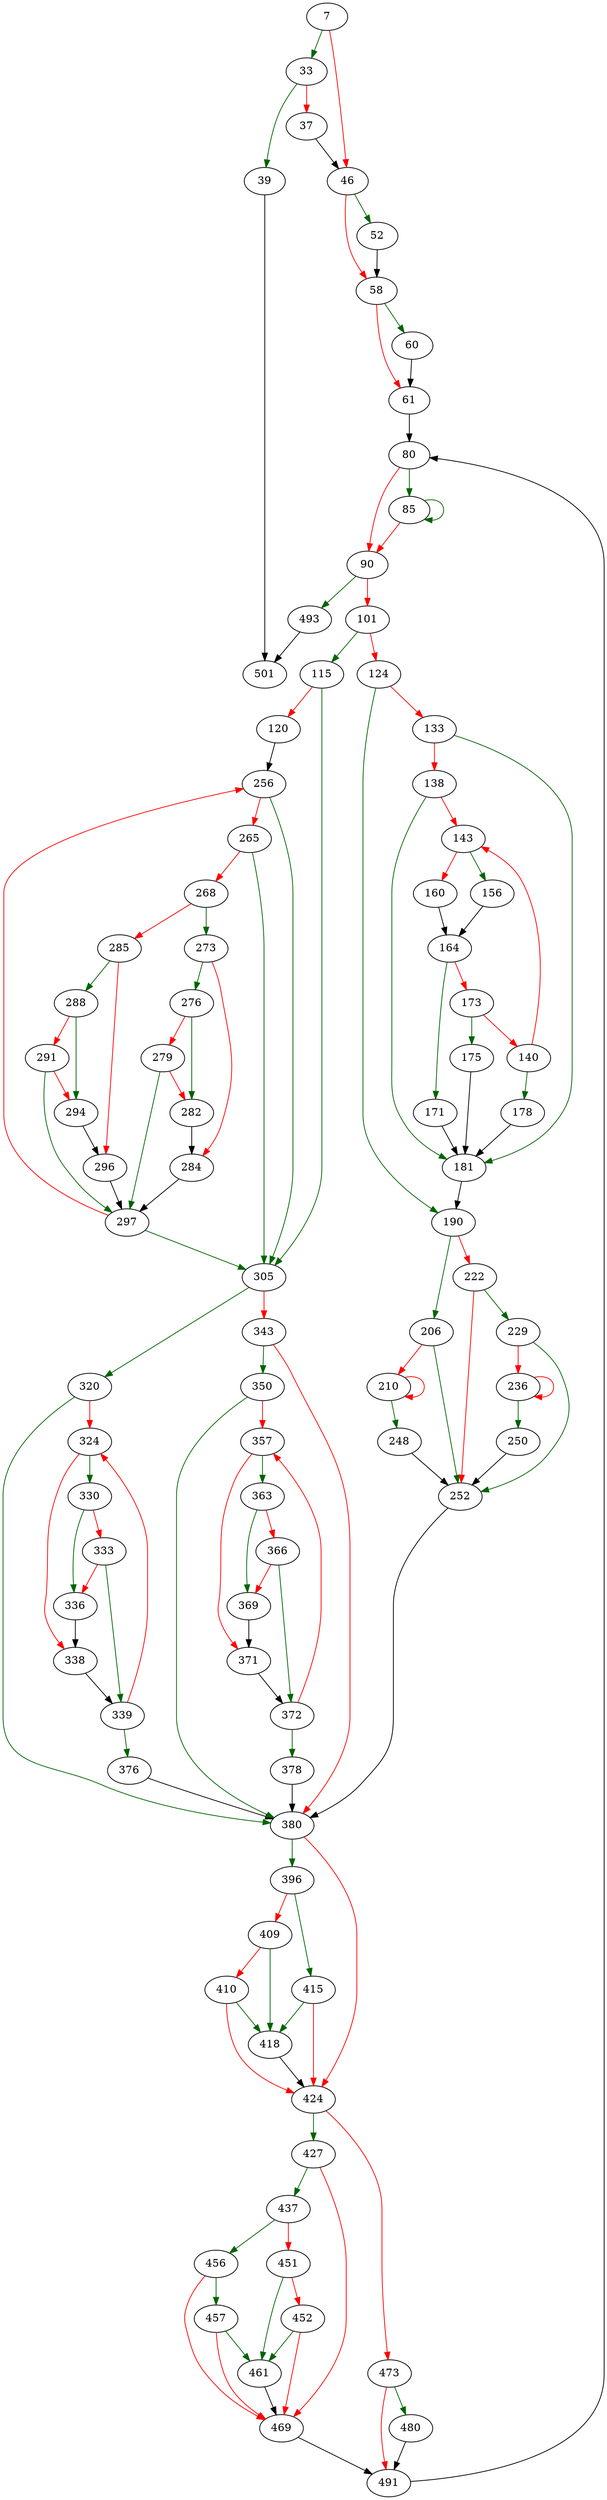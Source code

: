 strict digraph "sortlines" {
	// Node definitions.
	7 [entry=true];
	33;
	46;
	39;
	37;
	501;
	52;
	58;
	60;
	61;
	80;
	85;
	90;
	493;
	101;
	115;
	124;
	305;
	120;
	256;
	190;
	133;
	181;
	138;
	143;
	140;
	178;
	156;
	160;
	164;
	171;
	173;
	175;
	206;
	222;
	252;
	210;
	248;
	229;
	236;
	250;
	380;
	265;
	268;
	273;
	285;
	276;
	284;
	282;
	279;
	297;
	288;
	296;
	294;
	291;
	320;
	343;
	324;
	330;
	338;
	336;
	333;
	339;
	376;
	350;
	357;
	363;
	371;
	369;
	366;
	372;
	378;
	396;
	424;
	415;
	409;
	418;
	410;
	427;
	473;
	437;
	469;
	456;
	451;
	461;
	452;
	457;
	491;
	480;

	// Edge definitions.
	7 -> 33 [
		color=darkgreen
		cond=true
	];
	7 -> 46 [
		color=red
		cond=false
	];
	33 -> 39 [
		color=darkgreen
		cond=true
	];
	33 -> 37 [
		color=red
		cond=false
	];
	46 -> 52 [
		color=darkgreen
		cond=true
	];
	46 -> 58 [
		color=red
		cond=false
	];
	39 -> 501;
	37 -> 46;
	52 -> 58;
	58 -> 60 [
		color=darkgreen
		cond=true
	];
	58 -> 61 [
		color=red
		cond=false
	];
	60 -> 61;
	61 -> 80;
	80 -> 85 [
		color=darkgreen
		cond=true
	];
	80 -> 90 [
		color=red
		cond=false
	];
	85 -> 85 [
		color=darkgreen
		cond=true
	];
	85 -> 90 [
		color=red
		cond=false
	];
	90 -> 493 [
		color=darkgreen
		cond=true
	];
	90 -> 101 [
		color=red
		cond=false
	];
	493 -> 501;
	101 -> 115 [
		color=darkgreen
		cond=true
	];
	101 -> 124 [
		color=red
		cond=false
	];
	115 -> 305 [
		color=darkgreen
		cond=true
	];
	115 -> 120 [
		color=red
		cond=false
	];
	124 -> 190 [
		color=darkgreen
		cond=true
	];
	124 -> 133 [
		color=red
		cond=false
	];
	305 -> 320 [
		color=darkgreen
		cond=true
	];
	305 -> 343 [
		color=red
		cond=false
	];
	120 -> 256;
	256 -> 305 [
		color=darkgreen
		cond=true
	];
	256 -> 265 [
		color=red
		cond=false
	];
	190 -> 206 [
		color=darkgreen
		cond=true
	];
	190 -> 222 [
		color=red
		cond=false
	];
	133 -> 181 [
		color=darkgreen
		cond=true
	];
	133 -> 138 [
		color=red
		cond=false
	];
	181 -> 190;
	138 -> 181 [
		color=darkgreen
		cond=true
	];
	138 -> 143 [
		color=red
		cond=false
	];
	143 -> 156 [
		color=darkgreen
		cond=true
	];
	143 -> 160 [
		color=red
		cond=false
	];
	140 -> 143 [
		color=red
		cond=false
	];
	140 -> 178 [
		color=darkgreen
		cond=true
	];
	178 -> 181;
	156 -> 164;
	160 -> 164;
	164 -> 171 [
		color=darkgreen
		cond=true
	];
	164 -> 173 [
		color=red
		cond=false
	];
	171 -> 181;
	173 -> 140 [
		color=red
		cond=false
	];
	173 -> 175 [
		color=darkgreen
		cond=true
	];
	175 -> 181;
	206 -> 252 [
		color=darkgreen
		cond=true
	];
	206 -> 210 [
		color=red
		cond=false
	];
	222 -> 252 [
		color=red
		cond=false
	];
	222 -> 229 [
		color=darkgreen
		cond=true
	];
	252 -> 380;
	210 -> 210 [
		color=red
		cond=false
	];
	210 -> 248 [
		color=darkgreen
		cond=true
	];
	248 -> 252;
	229 -> 252 [
		color=darkgreen
		cond=true
	];
	229 -> 236 [
		color=red
		cond=false
	];
	236 -> 236 [
		color=red
		cond=false
	];
	236 -> 250 [
		color=darkgreen
		cond=true
	];
	250 -> 252;
	380 -> 396 [
		color=darkgreen
		cond=true
	];
	380 -> 424 [
		color=red
		cond=false
	];
	265 -> 305 [
		color=darkgreen
		cond=true
	];
	265 -> 268 [
		color=red
		cond=false
	];
	268 -> 273 [
		color=darkgreen
		cond=true
	];
	268 -> 285 [
		color=red
		cond=false
	];
	273 -> 276 [
		color=darkgreen
		cond=true
	];
	273 -> 284 [
		color=red
		cond=false
	];
	285 -> 288 [
		color=darkgreen
		cond=true
	];
	285 -> 296 [
		color=red
		cond=false
	];
	276 -> 282 [
		color=darkgreen
		cond=true
	];
	276 -> 279 [
		color=red
		cond=false
	];
	284 -> 297;
	282 -> 284;
	279 -> 282 [
		color=red
		cond=false
	];
	279 -> 297 [
		color=darkgreen
		cond=true
	];
	297 -> 305 [
		color=darkgreen
		cond=true
	];
	297 -> 256 [
		color=red
		cond=false
	];
	288 -> 294 [
		color=darkgreen
		cond=true
	];
	288 -> 291 [
		color=red
		cond=false
	];
	296 -> 297;
	294 -> 296;
	291 -> 297 [
		color=darkgreen
		cond=true
	];
	291 -> 294 [
		color=red
		cond=false
	];
	320 -> 380 [
		color=darkgreen
		cond=true
	];
	320 -> 324 [
		color=red
		cond=false
	];
	343 -> 380 [
		color=red
		cond=false
	];
	343 -> 350 [
		color=darkgreen
		cond=true
	];
	324 -> 330 [
		color=darkgreen
		cond=true
	];
	324 -> 338 [
		color=red
		cond=false
	];
	330 -> 336 [
		color=darkgreen
		cond=true
	];
	330 -> 333 [
		color=red
		cond=false
	];
	338 -> 339;
	336 -> 338;
	333 -> 336 [
		color=red
		cond=false
	];
	333 -> 339 [
		color=darkgreen
		cond=true
	];
	339 -> 324 [
		color=red
		cond=false
	];
	339 -> 376 [
		color=darkgreen
		cond=true
	];
	376 -> 380;
	350 -> 380 [
		color=darkgreen
		cond=true
	];
	350 -> 357 [
		color=red
		cond=false
	];
	357 -> 363 [
		color=darkgreen
		cond=true
	];
	357 -> 371 [
		color=red
		cond=false
	];
	363 -> 369 [
		color=darkgreen
		cond=true
	];
	363 -> 366 [
		color=red
		cond=false
	];
	371 -> 372;
	369 -> 371;
	366 -> 369 [
		color=red
		cond=false
	];
	366 -> 372 [
		color=darkgreen
		cond=true
	];
	372 -> 357 [
		color=red
		cond=false
	];
	372 -> 378 [
		color=darkgreen
		cond=true
	];
	378 -> 380;
	396 -> 415 [
		color=darkgreen
		cond=true
	];
	396 -> 409 [
		color=red
		cond=false
	];
	424 -> 427 [
		color=darkgreen
		cond=true
	];
	424 -> 473 [
		color=red
		cond=false
	];
	415 -> 424 [
		color=red
		cond=false
	];
	415 -> 418 [
		color=darkgreen
		cond=true
	];
	409 -> 418 [
		color=darkgreen
		cond=true
	];
	409 -> 410 [
		color=red
		cond=false
	];
	418 -> 424;
	410 -> 424 [
		color=red
		cond=false
	];
	410 -> 418 [
		color=darkgreen
		cond=true
	];
	427 -> 437 [
		color=darkgreen
		cond=true
	];
	427 -> 469 [
		color=red
		cond=false
	];
	473 -> 491 [
		color=red
		cond=false
	];
	473 -> 480 [
		color=darkgreen
		cond=true
	];
	437 -> 456 [
		color=darkgreen
		cond=true
	];
	437 -> 451 [
		color=red
		cond=false
	];
	469 -> 491;
	456 -> 469 [
		color=red
		cond=false
	];
	456 -> 457 [
		color=darkgreen
		cond=true
	];
	451 -> 461 [
		color=darkgreen
		cond=true
	];
	451 -> 452 [
		color=red
		cond=false
	];
	461 -> 469;
	452 -> 469 [
		color=red
		cond=false
	];
	452 -> 461 [
		color=darkgreen
		cond=true
	];
	457 -> 469 [
		color=red
		cond=false
	];
	457 -> 461 [
		color=darkgreen
		cond=true
	];
	491 -> 80;
	480 -> 491;
}